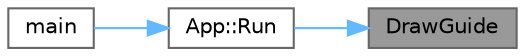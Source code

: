 digraph "DrawGuide"
{
 // INTERACTIVE_SVG=YES
 // LATEX_PDF_SIZE
  bgcolor="transparent";
  edge [fontname=Helvetica,fontsize=10,labelfontname=Helvetica,labelfontsize=10];
  node [fontname=Helvetica,fontsize=10,shape=box,height=0.2,width=0.4];
  rankdir="RL";
  Node1 [id="Node000001",label="DrawGuide",height=0.2,width=0.4,color="gray40", fillcolor="grey60", style="filled", fontcolor="black",tooltip=" "];
  Node1 -> Node2 [id="edge1_Node000001_Node000002",dir="back",color="steelblue1",style="solid",tooltip=" "];
  Node2 [id="Node000002",label="App::Run",height=0.2,width=0.4,color="grey40", fillcolor="white", style="filled",URL="$class_app.html#a78d24016da98422fabb55b10dbfe3d72",tooltip="Chạy ứng dụng chính, khởi động vòng lặp game."];
  Node2 -> Node3 [id="edge2_Node000002_Node000003",dir="back",color="steelblue1",style="solid",tooltip=" "];
  Node3 [id="Node000003",label="main",height=0.2,width=0.4,color="grey40", fillcolor="white", style="filled",URL="$source_8cpp.html#ae66f6b31b5ad750f1fe042a706a4e3d4",tooltip=" "];
}
